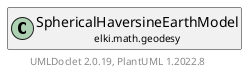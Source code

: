 @startuml
    remove .*\.(Instance|Par|Parameterizer|Factory)$
    set namespaceSeparator none
    hide empty fields
    hide empty methods

    class "<size:14>SphericalHaversineEarthModel.Par\n<size:10>elki.math.geodesy" as elki.math.geodesy.SphericalHaversineEarthModel.Par [[SphericalHaversineEarthModel.Par.html]] {
        +make(): SphericalHaversineEarthModel
    }

    interface "<size:14>Parameterizer\n<size:10>elki.utilities.optionhandling" as elki.utilities.optionhandling.Parameterizer [[../../utilities/optionhandling/Parameterizer.html]] {
        {abstract} +make(): Object
    }
    class "<size:14>SphericalHaversineEarthModel\n<size:10>elki.math.geodesy" as elki.math.geodesy.SphericalHaversineEarthModel [[SphericalHaversineEarthModel.html]]

    elki.utilities.optionhandling.Parameterizer <|.. elki.math.geodesy.SphericalHaversineEarthModel.Par
    elki.math.geodesy.SphericalHaversineEarthModel +-- elki.math.geodesy.SphericalHaversineEarthModel.Par

    center footer UMLDoclet 2.0.19, PlantUML 1.2022.8
@enduml

